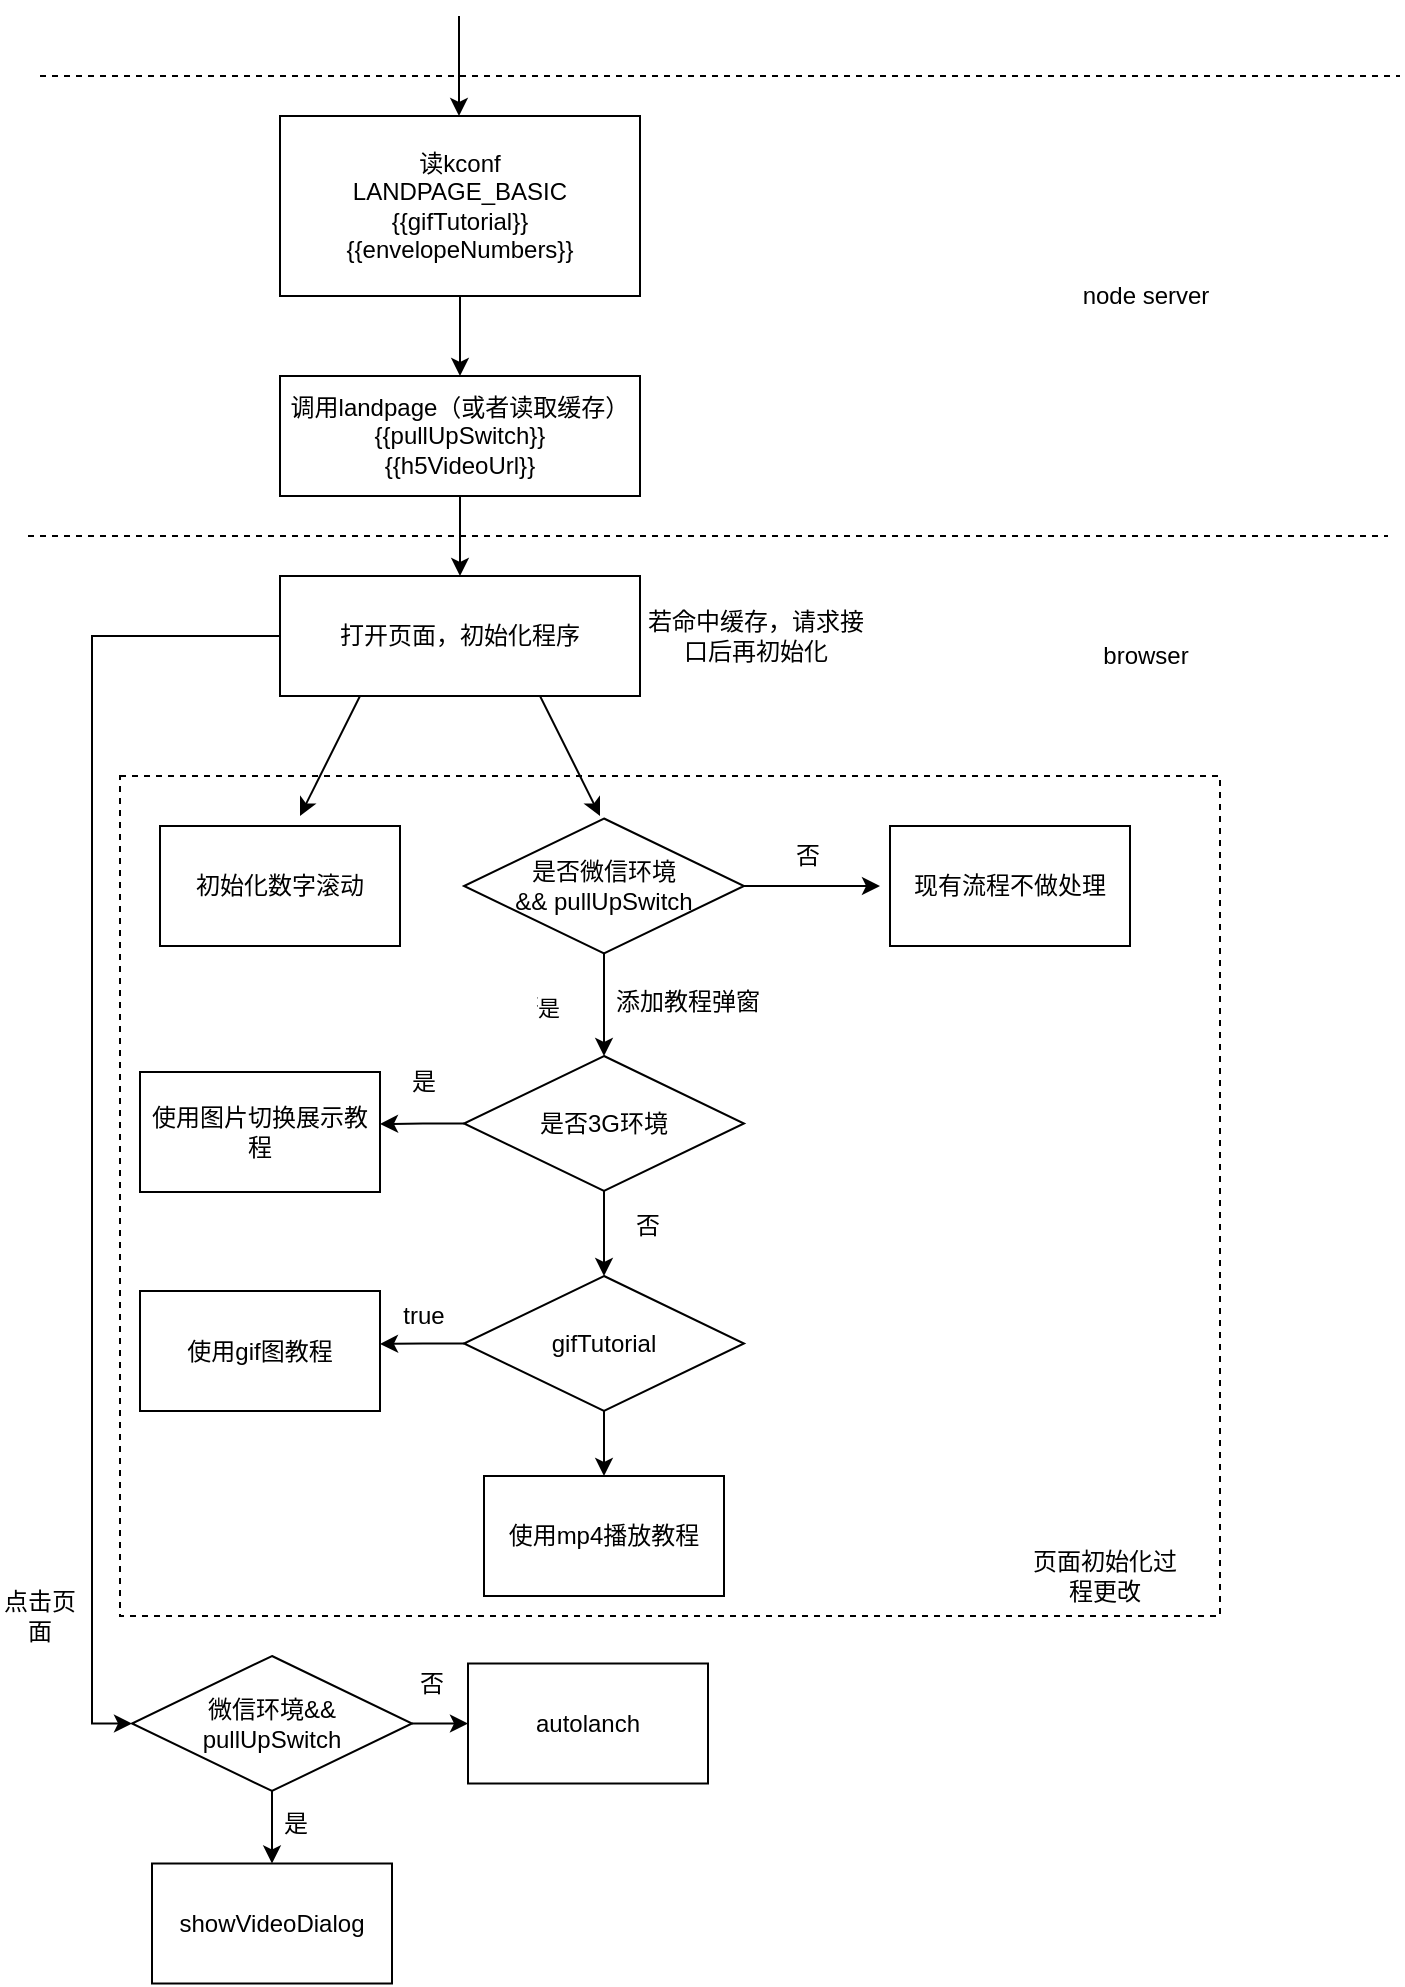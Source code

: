 <mxfile version="14.2.9" type="github">
  <diagram id="kttMU8aqjuccED0ETCXs" name="第 1 页">
    <mxGraphModel dx="2066" dy="1056" grid="1" gridSize="10" guides="1" tooltips="1" connect="1" arrows="1" fold="1" page="1" pageScale="1" pageWidth="827" pageHeight="1169" math="0" shadow="0">
      <root>
        <mxCell id="0" />
        <mxCell id="1" parent="0" />
        <mxCell id="LLrbU3jSWrvTlNxRiFdD-1" value="" style="endArrow=classic;html=1;" edge="1" parent="1">
          <mxGeometry width="50" height="50" relative="1" as="geometry">
            <mxPoint x="289.5" y="120" as="sourcePoint" />
            <mxPoint x="289.5" y="170" as="targetPoint" />
          </mxGeometry>
        </mxCell>
        <mxCell id="LLrbU3jSWrvTlNxRiFdD-6" style="edgeStyle=orthogonalEdgeStyle;rounded=0;orthogonalLoop=1;jettySize=auto;html=1;" edge="1" parent="1" source="LLrbU3jSWrvTlNxRiFdD-2">
          <mxGeometry relative="1" as="geometry">
            <mxPoint x="290" y="300" as="targetPoint" />
          </mxGeometry>
        </mxCell>
        <mxCell id="LLrbU3jSWrvTlNxRiFdD-2" value="读kconf&lt;br&gt;LANDPAGE_BASIC&lt;br&gt;{{gifTutorial}}&lt;br&gt;{{envelopeNumbers}}" style="rounded=0;whiteSpace=wrap;html=1;" vertex="1" parent="1">
          <mxGeometry x="200" y="170" width="180" height="90" as="geometry" />
        </mxCell>
        <mxCell id="LLrbU3jSWrvTlNxRiFdD-4" value="node server" style="text;html=1;strokeColor=none;fillColor=none;align=center;verticalAlign=middle;whiteSpace=wrap;rounded=0;" vertex="1" parent="1">
          <mxGeometry x="560" y="250" width="146" height="20" as="geometry" />
        </mxCell>
        <mxCell id="LLrbU3jSWrvTlNxRiFdD-5" value="" style="endArrow=none;dashed=1;html=1;" edge="1" parent="1">
          <mxGeometry width="50" height="50" relative="1" as="geometry">
            <mxPoint x="80" y="150" as="sourcePoint" />
            <mxPoint x="760" y="150" as="targetPoint" />
          </mxGeometry>
        </mxCell>
        <mxCell id="LLrbU3jSWrvTlNxRiFdD-10" style="edgeStyle=orthogonalEdgeStyle;rounded=0;orthogonalLoop=1;jettySize=auto;html=1;" edge="1" parent="1" source="LLrbU3jSWrvTlNxRiFdD-8">
          <mxGeometry relative="1" as="geometry">
            <mxPoint x="290" y="400" as="targetPoint" />
          </mxGeometry>
        </mxCell>
        <mxCell id="LLrbU3jSWrvTlNxRiFdD-8" value="调用landpage（或者读取缓存）&lt;br&gt;{{pullUpSwitch}}&lt;br&gt;{{h5VideoUrl}}" style="rounded=0;whiteSpace=wrap;html=1;" vertex="1" parent="1">
          <mxGeometry x="200" y="300" width="180" height="60" as="geometry" />
        </mxCell>
        <mxCell id="LLrbU3jSWrvTlNxRiFdD-60" style="edgeStyle=orthogonalEdgeStyle;rounded=0;orthogonalLoop=1;jettySize=auto;html=1;exitX=0;exitY=0.5;exitDx=0;exitDy=0;entryX=0;entryY=0.5;entryDx=0;entryDy=0;" edge="1" parent="1" source="LLrbU3jSWrvTlNxRiFdD-12" target="LLrbU3jSWrvTlNxRiFdD-46">
          <mxGeometry relative="1" as="geometry">
            <mxPoint x="120" y="990" as="targetPoint" />
          </mxGeometry>
        </mxCell>
        <mxCell id="LLrbU3jSWrvTlNxRiFdD-12" value="打开页面，初始化程序" style="rounded=0;whiteSpace=wrap;html=1;" vertex="1" parent="1">
          <mxGeometry x="200" y="400" width="180" height="60" as="geometry" />
        </mxCell>
        <mxCell id="LLrbU3jSWrvTlNxRiFdD-13" value="" style="endArrow=classic;html=1;" edge="1" parent="1">
          <mxGeometry width="50" height="50" relative="1" as="geometry">
            <mxPoint x="240" y="460" as="sourcePoint" />
            <mxPoint x="210" y="520" as="targetPoint" />
          </mxGeometry>
        </mxCell>
        <mxCell id="LLrbU3jSWrvTlNxRiFdD-14" value="" style="endArrow=classic;html=1;" edge="1" parent="1">
          <mxGeometry width="50" height="50" relative="1" as="geometry">
            <mxPoint x="330" y="460" as="sourcePoint" />
            <mxPoint x="360" y="520" as="targetPoint" />
          </mxGeometry>
        </mxCell>
        <mxCell id="LLrbU3jSWrvTlNxRiFdD-15" value="初始化数字滚动&lt;br&gt;" style="rounded=0;whiteSpace=wrap;html=1;" vertex="1" parent="1">
          <mxGeometry x="140" y="525" width="120" height="60" as="geometry" />
        </mxCell>
        <mxCell id="LLrbU3jSWrvTlNxRiFdD-17" value="" style="endArrow=none;dashed=1;html=1;" edge="1" parent="1">
          <mxGeometry width="50" height="50" relative="1" as="geometry">
            <mxPoint x="74" y="380" as="sourcePoint" />
            <mxPoint x="754" y="380" as="targetPoint" />
          </mxGeometry>
        </mxCell>
        <mxCell id="LLrbU3jSWrvTlNxRiFdD-18" value="browser" style="text;html=1;strokeColor=none;fillColor=none;align=center;verticalAlign=middle;whiteSpace=wrap;rounded=0;" vertex="1" parent="1">
          <mxGeometry x="560" y="430" width="146" height="20" as="geometry" />
        </mxCell>
        <mxCell id="LLrbU3jSWrvTlNxRiFdD-21" style="edgeStyle=orthogonalEdgeStyle;rounded=0;orthogonalLoop=1;jettySize=auto;html=1;exitX=1;exitY=0.5;exitDx=0;exitDy=0;" edge="1" parent="1" source="LLrbU3jSWrvTlNxRiFdD-19">
          <mxGeometry relative="1" as="geometry">
            <mxPoint x="500" y="555" as="targetPoint" />
          </mxGeometry>
        </mxCell>
        <mxCell id="LLrbU3jSWrvTlNxRiFdD-24" style="edgeStyle=orthogonalEdgeStyle;rounded=0;orthogonalLoop=1;jettySize=auto;html=1;" edge="1" parent="1" source="LLrbU3jSWrvTlNxRiFdD-19">
          <mxGeometry relative="1" as="geometry">
            <mxPoint x="362" y="640" as="targetPoint" />
          </mxGeometry>
        </mxCell>
        <mxCell id="LLrbU3jSWrvTlNxRiFdD-19" value="是否微信环境&lt;br&gt;&amp;amp;&amp;amp; pullUpSwitch" style="rhombus;whiteSpace=wrap;html=1;" vertex="1" parent="1">
          <mxGeometry x="292" y="521.25" width="140" height="67.5" as="geometry" />
        </mxCell>
        <mxCell id="LLrbU3jSWrvTlNxRiFdD-22" value="现有流程不做处理" style="rounded=0;whiteSpace=wrap;html=1;" vertex="1" parent="1">
          <mxGeometry x="505" y="525" width="120" height="60" as="geometry" />
        </mxCell>
        <mxCell id="LLrbU3jSWrvTlNxRiFdD-23" value="" style="rounded=0;whiteSpace=wrap;html=1;fillColor=none;dashed=1;" vertex="1" parent="1">
          <mxGeometry x="120" y="500" width="550" height="420" as="geometry" />
        </mxCell>
        <mxCell id="LLrbU3jSWrvTlNxRiFdD-28" style="edgeStyle=orthogonalEdgeStyle;rounded=0;orthogonalLoop=1;jettySize=auto;html=1;exitX=0;exitY=0.5;exitDx=0;exitDy=0;" edge="1" parent="1" source="LLrbU3jSWrvTlNxRiFdD-26">
          <mxGeometry relative="1" as="geometry">
            <mxPoint x="250" y="674" as="targetPoint" />
          </mxGeometry>
        </mxCell>
        <mxCell id="LLrbU3jSWrvTlNxRiFdD-32" style="edgeStyle=orthogonalEdgeStyle;rounded=0;orthogonalLoop=1;jettySize=auto;html=1;exitX=0.5;exitY=1;exitDx=0;exitDy=0;" edge="1" parent="1" source="LLrbU3jSWrvTlNxRiFdD-26">
          <mxGeometry relative="1" as="geometry">
            <mxPoint x="362" y="750" as="targetPoint" />
          </mxGeometry>
        </mxCell>
        <mxCell id="LLrbU3jSWrvTlNxRiFdD-26" value="是否3G环境" style="rhombus;whiteSpace=wrap;html=1;" vertex="1" parent="1">
          <mxGeometry x="292" y="640" width="140" height="67.5" as="geometry" />
        </mxCell>
        <mxCell id="LLrbU3jSWrvTlNxRiFdD-27" value="添加教程弹窗" style="text;html=1;strokeColor=none;fillColor=none;align=center;verticalAlign=middle;whiteSpace=wrap;rounded=0;dashed=1;" vertex="1" parent="1">
          <mxGeometry x="364" y="608" width="80" height="10" as="geometry" />
        </mxCell>
        <mxCell id="LLrbU3jSWrvTlNxRiFdD-29" value="使用图片切换展示教程" style="rounded=0;whiteSpace=wrap;html=1;fillColor=none;" vertex="1" parent="1">
          <mxGeometry x="130" y="648" width="120" height="60" as="geometry" />
        </mxCell>
        <mxCell id="LLrbU3jSWrvTlNxRiFdD-30" value="是" style="text;html=1;strokeColor=none;fillColor=none;align=center;verticalAlign=middle;whiteSpace=wrap;rounded=0;dashed=1;" vertex="1" parent="1">
          <mxGeometry x="252" y="648" width="40" height="10" as="geometry" />
        </mxCell>
        <mxCell id="LLrbU3jSWrvTlNxRiFdD-35" style="edgeStyle=orthogonalEdgeStyle;rounded=0;orthogonalLoop=1;jettySize=auto;html=1;" edge="1" parent="1" source="LLrbU3jSWrvTlNxRiFdD-34">
          <mxGeometry relative="1" as="geometry">
            <mxPoint x="250" y="784" as="targetPoint" />
          </mxGeometry>
        </mxCell>
        <mxCell id="LLrbU3jSWrvTlNxRiFdD-39" style="edgeStyle=orthogonalEdgeStyle;rounded=0;orthogonalLoop=1;jettySize=auto;html=1;exitX=0.5;exitY=1;exitDx=0;exitDy=0;" edge="1" parent="1" source="LLrbU3jSWrvTlNxRiFdD-34">
          <mxGeometry relative="1" as="geometry">
            <mxPoint x="362" y="850" as="targetPoint" />
          </mxGeometry>
        </mxCell>
        <mxCell id="LLrbU3jSWrvTlNxRiFdD-34" value="gifTutorial" style="rhombus;whiteSpace=wrap;html=1;" vertex="1" parent="1">
          <mxGeometry x="292" y="750" width="140" height="67.5" as="geometry" />
        </mxCell>
        <mxCell id="LLrbU3jSWrvTlNxRiFdD-36" value="使用gif图教程" style="rounded=0;whiteSpace=wrap;html=1;fillColor=none;" vertex="1" parent="1">
          <mxGeometry x="130" y="757.5" width="120" height="60" as="geometry" />
        </mxCell>
        <mxCell id="LLrbU3jSWrvTlNxRiFdD-37" value="true" style="text;html=1;strokeColor=none;fillColor=none;align=center;verticalAlign=middle;whiteSpace=wrap;rounded=0;dashed=1;" vertex="1" parent="1">
          <mxGeometry x="252" y="764.5" width="40" height="10" as="geometry" />
        </mxCell>
        <mxCell id="LLrbU3jSWrvTlNxRiFdD-38" value="否" style="text;html=1;strokeColor=none;fillColor=none;align=center;verticalAlign=middle;whiteSpace=wrap;rounded=0;dashed=1;" vertex="1" parent="1">
          <mxGeometry x="364" y="720" width="40" height="10" as="geometry" />
        </mxCell>
        <mxCell id="LLrbU3jSWrvTlNxRiFdD-40" value="使用mp4播放教程" style="rounded=0;whiteSpace=wrap;html=1;fillColor=none;" vertex="1" parent="1">
          <mxGeometry x="302" y="850" width="120" height="60" as="geometry" />
        </mxCell>
        <mxCell id="LLrbU3jSWrvTlNxRiFdD-41" value="页面初始化过程更改" style="text;html=1;strokeColor=none;fillColor=none;align=center;verticalAlign=middle;whiteSpace=wrap;rounded=0;" vertex="1" parent="1">
          <mxGeometry x="570" y="890" width="85" height="20" as="geometry" />
        </mxCell>
        <mxCell id="LLrbU3jSWrvTlNxRiFdD-52" style="edgeStyle=orthogonalEdgeStyle;rounded=0;orthogonalLoop=1;jettySize=auto;html=1;exitX=1;exitY=0.5;exitDx=0;exitDy=0;" edge="1" parent="1" source="LLrbU3jSWrvTlNxRiFdD-46">
          <mxGeometry relative="1" as="geometry">
            <mxPoint x="294" y="973.75" as="targetPoint" />
          </mxGeometry>
        </mxCell>
        <mxCell id="LLrbU3jSWrvTlNxRiFdD-55" style="edgeStyle=orthogonalEdgeStyle;rounded=0;orthogonalLoop=1;jettySize=auto;html=1;" edge="1" parent="1" source="LLrbU3jSWrvTlNxRiFdD-46">
          <mxGeometry relative="1" as="geometry">
            <mxPoint x="196" y="1043.75" as="targetPoint" />
          </mxGeometry>
        </mxCell>
        <mxCell id="LLrbU3jSWrvTlNxRiFdD-46" value="微信环境&amp;amp;&amp;amp;&lt;br&gt;pullUpSwitch" style="rhombus;whiteSpace=wrap;html=1;" vertex="1" parent="1">
          <mxGeometry x="126" y="940" width="140" height="67.5" as="geometry" />
        </mxCell>
        <mxCell id="LLrbU3jSWrvTlNxRiFdD-47" value="否" style="text;html=1;strokeColor=none;fillColor=none;align=center;verticalAlign=middle;whiteSpace=wrap;rounded=0;" vertex="1" parent="1">
          <mxGeometry x="444" y="530" width="40" height="20" as="geometry" />
        </mxCell>
        <mxCell id="LLrbU3jSWrvTlNxRiFdD-48" value="否" style="text;html=1;strokeColor=none;fillColor=none;align=center;verticalAlign=middle;whiteSpace=wrap;rounded=0;dashed=1;" vertex="1" parent="1">
          <mxGeometry x="314" y="611" width="40" height="10" as="geometry" />
        </mxCell>
        <mxCell id="LLrbU3jSWrvTlNxRiFdD-51" value="是" style="edgeStyle=orthogonalEdgeStyle;rounded=0;orthogonalLoop=1;jettySize=auto;html=1;exitX=0.5;exitY=1;exitDx=0;exitDy=0;entryX=0.5;entryY=0;entryDx=0;entryDy=0;" edge="1" parent="1" source="LLrbU3jSWrvTlNxRiFdD-48" target="LLrbU3jSWrvTlNxRiFdD-48">
          <mxGeometry relative="1" as="geometry" />
        </mxCell>
        <mxCell id="LLrbU3jSWrvTlNxRiFdD-54" value="autolanch" style="rounded=0;whiteSpace=wrap;html=1;fillColor=none;" vertex="1" parent="1">
          <mxGeometry x="294" y="943.75" width="120" height="60" as="geometry" />
        </mxCell>
        <mxCell id="LLrbU3jSWrvTlNxRiFdD-57" value="showVideoDialog" style="rounded=0;whiteSpace=wrap;html=1;fillColor=none;" vertex="1" parent="1">
          <mxGeometry x="136" y="1043.75" width="120" height="60" as="geometry" />
        </mxCell>
        <mxCell id="LLrbU3jSWrvTlNxRiFdD-58" value="否" style="text;html=1;strokeColor=none;fillColor=none;align=center;verticalAlign=middle;whiteSpace=wrap;rounded=0;" vertex="1" parent="1">
          <mxGeometry x="256" y="943.75" width="40" height="20" as="geometry" />
        </mxCell>
        <mxCell id="LLrbU3jSWrvTlNxRiFdD-59" value="是" style="text;html=1;strokeColor=none;fillColor=none;align=center;verticalAlign=middle;whiteSpace=wrap;rounded=0;" vertex="1" parent="1">
          <mxGeometry x="188" y="1013.75" width="40" height="20" as="geometry" />
        </mxCell>
        <mxCell id="LLrbU3jSWrvTlNxRiFdD-61" value="点击页面" style="text;html=1;strokeColor=none;fillColor=none;align=center;verticalAlign=middle;whiteSpace=wrap;rounded=0;" vertex="1" parent="1">
          <mxGeometry x="60" y="910" width="40" height="20" as="geometry" />
        </mxCell>
        <mxCell id="LLrbU3jSWrvTlNxRiFdD-64" value="若命中缓存，请求接口后再初始化" style="text;html=1;strokeColor=none;fillColor=none;align=center;verticalAlign=middle;whiteSpace=wrap;rounded=0;" vertex="1" parent="1">
          <mxGeometry x="380" y="420" width="116" height="20" as="geometry" />
        </mxCell>
      </root>
    </mxGraphModel>
  </diagram>
</mxfile>
